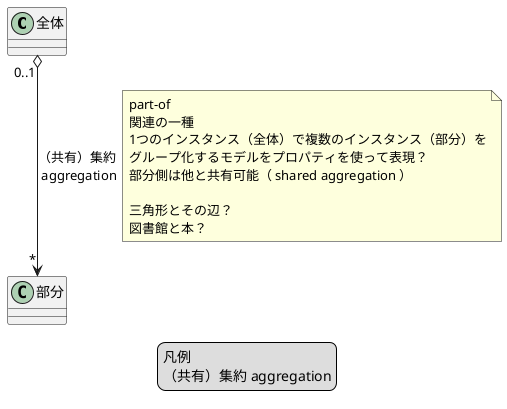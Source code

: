@startuml
/'
"全体" "0..1" o--> "*" "部分" : "（共有）集約\n aggregation"
'/
legend
凡例
（共有）集約 aggregation
endlegend

/'
Sometimes a Property is used to model circumstances in which one instance is used to group together a set of instances; 
this is called aggregation.
'/

"全体" "0..1" o--> "*" "部分" : "（共有）集約\n aggregation"
note right on link
part-of
関連の一種
1つのインスタンス（全体）で複数のインスタンス（部分）を
グループ化するモデルをプロパティを使って表現？
部分側は他と共有可能（ shared aggregation ）

三角形とその辺？
図書館と本？
end note


@enduml
